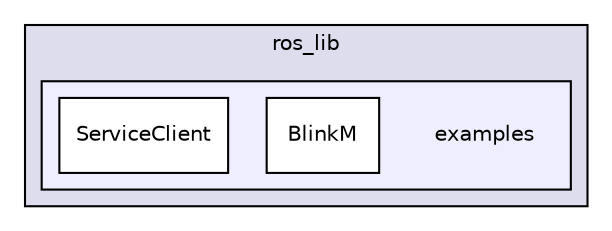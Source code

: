 digraph "examples" {
  compound=true
  node [ fontsize="10", fontname="Helvetica"];
  edge [ labelfontsize="10", labelfontname="Helvetica"];
  subgraph clusterdir_90717b3c677f611b706863d5c86b90c7 {
    graph [ bgcolor="#ddddee", pencolor="black", label="ros_lib" fontname="Helvetica", fontsize="10", URL="dir_90717b3c677f611b706863d5c86b90c7.html"]
  subgraph clusterdir_2bc6d149b5f6a040eb45e55ce4532f7a {
    graph [ bgcolor="#eeeeff", pencolor="black", label="" URL="dir_2bc6d149b5f6a040eb45e55ce4532f7a.html"];
    dir_2bc6d149b5f6a040eb45e55ce4532f7a [shape=plaintext label="examples"];
    dir_d5d25c462572b91db20e6bec607db1f0 [shape=box label="BlinkM" color="black" fillcolor="white" style="filled" URL="dir_d5d25c462572b91db20e6bec607db1f0.html"];
    dir_156fd4ecfb3711d10664832435a90083 [shape=box label="ServiceClient" color="black" fillcolor="white" style="filled" URL="dir_156fd4ecfb3711d10664832435a90083.html"];
  }
  }
}

